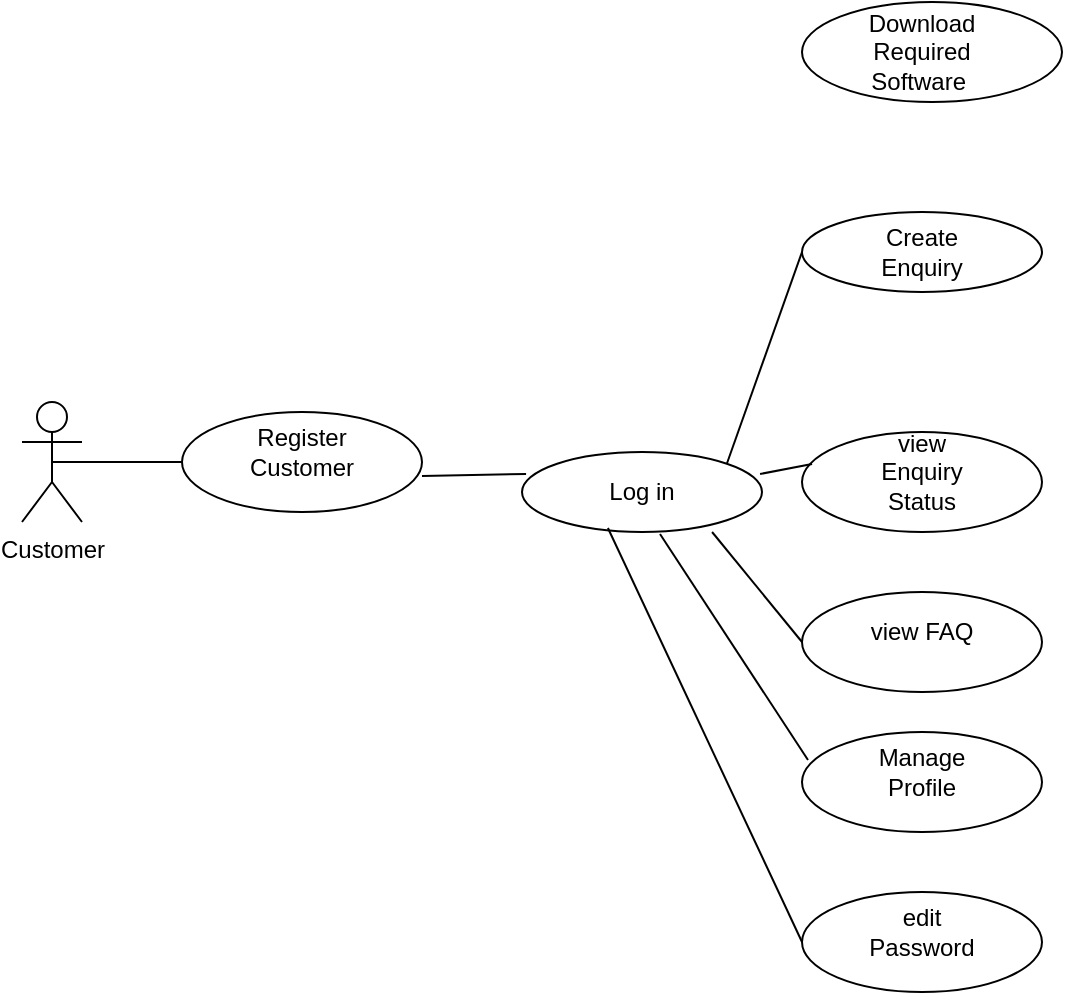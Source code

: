 <mxfile version="21.2.8" type="github">
  <diagram name="Page-1" id="cCaj6I9_EqimoGMLsfV3">
    <mxGraphModel dx="1360" dy="775" grid="1" gridSize="10" guides="1" tooltips="1" connect="1" arrows="1" fold="1" page="1" pageScale="1" pageWidth="827" pageHeight="1169" math="0" shadow="0">
      <root>
        <mxCell id="0" />
        <mxCell id="1" parent="0" />
        <mxCell id="t31nyGQxMdidjz3UWJmn-1" value="Customer" style="shape=umlActor;verticalLabelPosition=bottom;verticalAlign=top;html=1;outlineConnect=0;" vertex="1" parent="1">
          <mxGeometry x="40" y="315" width="30" height="60" as="geometry" />
        </mxCell>
        <mxCell id="t31nyGQxMdidjz3UWJmn-3" value="" style="ellipse;whiteSpace=wrap;html=1;" vertex="1" parent="1">
          <mxGeometry x="430" y="220" width="120" height="40" as="geometry" />
        </mxCell>
        <mxCell id="t31nyGQxMdidjz3UWJmn-4" value="Create Enquiry" style="text;html=1;strokeColor=none;fillColor=none;align=center;verticalAlign=middle;whiteSpace=wrap;rounded=0;" vertex="1" parent="1">
          <mxGeometry x="460" y="225" width="60" height="30" as="geometry" />
        </mxCell>
        <mxCell id="t31nyGQxMdidjz3UWJmn-5" value="" style="ellipse;whiteSpace=wrap;html=1;" vertex="1" parent="1">
          <mxGeometry x="290" y="340" width="120" height="40" as="geometry" />
        </mxCell>
        <mxCell id="t31nyGQxMdidjz3UWJmn-6" value="Log in" style="text;html=1;strokeColor=none;fillColor=none;align=center;verticalAlign=middle;whiteSpace=wrap;rounded=0;" vertex="1" parent="1">
          <mxGeometry x="320" y="345" width="60" height="30" as="geometry" />
        </mxCell>
        <mxCell id="t31nyGQxMdidjz3UWJmn-9" value="" style="ellipse;whiteSpace=wrap;html=1;" vertex="1" parent="1">
          <mxGeometry x="430" y="330" width="120" height="50" as="geometry" />
        </mxCell>
        <mxCell id="t31nyGQxMdidjz3UWJmn-10" value="view Enquiry Status" style="text;html=1;strokeColor=none;fillColor=none;align=center;verticalAlign=middle;whiteSpace=wrap;rounded=0;" vertex="1" parent="1">
          <mxGeometry x="460" y="335" width="60" height="30" as="geometry" />
        </mxCell>
        <mxCell id="t31nyGQxMdidjz3UWJmn-11" value="" style="ellipse;whiteSpace=wrap;html=1;" vertex="1" parent="1">
          <mxGeometry x="430" y="410" width="120" height="50" as="geometry" />
        </mxCell>
        <mxCell id="t31nyGQxMdidjz3UWJmn-12" value="view FAQ" style="text;html=1;strokeColor=none;fillColor=none;align=center;verticalAlign=middle;whiteSpace=wrap;rounded=0;" vertex="1" parent="1">
          <mxGeometry x="460" y="415" width="60" height="30" as="geometry" />
        </mxCell>
        <mxCell id="t31nyGQxMdidjz3UWJmn-13" value="" style="ellipse;whiteSpace=wrap;html=1;" vertex="1" parent="1">
          <mxGeometry x="120" y="320" width="120" height="50" as="geometry" />
        </mxCell>
        <mxCell id="t31nyGQxMdidjz3UWJmn-14" value="Register Customer" style="text;html=1;strokeColor=none;fillColor=none;align=center;verticalAlign=middle;whiteSpace=wrap;rounded=0;" vertex="1" parent="1">
          <mxGeometry x="150" y="325" width="60" height="30" as="geometry" />
        </mxCell>
        <mxCell id="t31nyGQxMdidjz3UWJmn-16" value="" style="ellipse;whiteSpace=wrap;html=1;" vertex="1" parent="1">
          <mxGeometry x="430" y="480" width="120" height="50" as="geometry" />
        </mxCell>
        <mxCell id="t31nyGQxMdidjz3UWJmn-17" value="Manage Profile" style="text;html=1;strokeColor=none;fillColor=none;align=center;verticalAlign=middle;whiteSpace=wrap;rounded=0;" vertex="1" parent="1">
          <mxGeometry x="460" y="485" width="60" height="30" as="geometry" />
        </mxCell>
        <mxCell id="t31nyGQxMdidjz3UWJmn-21" value="" style="ellipse;whiteSpace=wrap;html=1;" vertex="1" parent="1">
          <mxGeometry x="430" y="560" width="120" height="50" as="geometry" />
        </mxCell>
        <mxCell id="t31nyGQxMdidjz3UWJmn-22" value="edit Password" style="text;html=1;strokeColor=none;fillColor=none;align=center;verticalAlign=middle;whiteSpace=wrap;rounded=0;" vertex="1" parent="1">
          <mxGeometry x="460" y="565" width="60" height="30" as="geometry" />
        </mxCell>
        <mxCell id="t31nyGQxMdidjz3UWJmn-23" value="" style="endArrow=none;html=1;rounded=0;exitX=0.5;exitY=0.5;exitDx=0;exitDy=0;exitPerimeter=0;entryX=0;entryY=0.5;entryDx=0;entryDy=0;" edge="1" parent="1" source="t31nyGQxMdidjz3UWJmn-1" target="t31nyGQxMdidjz3UWJmn-13">
          <mxGeometry width="50" height="50" relative="1" as="geometry">
            <mxPoint x="390" y="440" as="sourcePoint" />
            <mxPoint x="440" y="390" as="targetPoint" />
          </mxGeometry>
        </mxCell>
        <mxCell id="t31nyGQxMdidjz3UWJmn-24" value="" style="endArrow=none;html=1;rounded=0;exitX=1;exitY=0.64;exitDx=0;exitDy=0;exitPerimeter=0;entryX=0.017;entryY=0.275;entryDx=0;entryDy=0;entryPerimeter=0;" edge="1" parent="1" source="t31nyGQxMdidjz3UWJmn-13" target="t31nyGQxMdidjz3UWJmn-5">
          <mxGeometry width="50" height="50" relative="1" as="geometry">
            <mxPoint x="390" y="440" as="sourcePoint" />
            <mxPoint x="440" y="390" as="targetPoint" />
          </mxGeometry>
        </mxCell>
        <mxCell id="t31nyGQxMdidjz3UWJmn-25" value="" style="endArrow=none;html=1;rounded=0;entryX=0;entryY=0.5;entryDx=0;entryDy=0;exitX=1;exitY=0;exitDx=0;exitDy=0;" edge="1" parent="1" source="t31nyGQxMdidjz3UWJmn-5" target="t31nyGQxMdidjz3UWJmn-3">
          <mxGeometry width="50" height="50" relative="1" as="geometry">
            <mxPoint x="390" y="440" as="sourcePoint" />
            <mxPoint x="440" y="390" as="targetPoint" />
          </mxGeometry>
        </mxCell>
        <mxCell id="t31nyGQxMdidjz3UWJmn-26" value="" style="endArrow=none;html=1;rounded=0;entryX=0.042;entryY=0.32;entryDx=0;entryDy=0;entryPerimeter=0;exitX=0.992;exitY=0.275;exitDx=0;exitDy=0;exitPerimeter=0;" edge="1" parent="1" source="t31nyGQxMdidjz3UWJmn-5" target="t31nyGQxMdidjz3UWJmn-9">
          <mxGeometry width="50" height="50" relative="1" as="geometry">
            <mxPoint x="390" y="440" as="sourcePoint" />
            <mxPoint x="440" y="390" as="targetPoint" />
          </mxGeometry>
        </mxCell>
        <mxCell id="t31nyGQxMdidjz3UWJmn-27" value="" style="endArrow=none;html=1;rounded=0;entryX=0;entryY=0.5;entryDx=0;entryDy=0;exitX=0.792;exitY=1;exitDx=0;exitDy=0;exitPerimeter=0;" edge="1" parent="1" source="t31nyGQxMdidjz3UWJmn-5" target="t31nyGQxMdidjz3UWJmn-11">
          <mxGeometry width="50" height="50" relative="1" as="geometry">
            <mxPoint x="390" y="440" as="sourcePoint" />
            <mxPoint x="440" y="390" as="targetPoint" />
          </mxGeometry>
        </mxCell>
        <mxCell id="t31nyGQxMdidjz3UWJmn-30" value="" style="endArrow=none;html=1;rounded=0;exitX=0.575;exitY=1.025;exitDx=0;exitDy=0;entryX=0.025;entryY=0.28;entryDx=0;entryDy=0;entryPerimeter=0;exitPerimeter=0;" edge="1" parent="1" source="t31nyGQxMdidjz3UWJmn-5" target="t31nyGQxMdidjz3UWJmn-16">
          <mxGeometry width="50" height="50" relative="1" as="geometry">
            <mxPoint x="390" y="440" as="sourcePoint" />
            <mxPoint x="440" y="390" as="targetPoint" />
          </mxGeometry>
        </mxCell>
        <mxCell id="t31nyGQxMdidjz3UWJmn-31" value="" style="endArrow=none;html=1;rounded=0;exitX=0.358;exitY=0.95;exitDx=0;exitDy=0;exitPerimeter=0;entryX=0;entryY=0.5;entryDx=0;entryDy=0;" edge="1" parent="1" source="t31nyGQxMdidjz3UWJmn-5" target="t31nyGQxMdidjz3UWJmn-21">
          <mxGeometry width="50" height="50" relative="1" as="geometry">
            <mxPoint x="390" y="440" as="sourcePoint" />
            <mxPoint x="440" y="390" as="targetPoint" />
          </mxGeometry>
        </mxCell>
        <mxCell id="t31nyGQxMdidjz3UWJmn-32" value="" style="ellipse;whiteSpace=wrap;html=1;" vertex="1" parent="1">
          <mxGeometry x="430" y="115" width="130" height="50" as="geometry" />
        </mxCell>
        <mxCell id="t31nyGQxMdidjz3UWJmn-33" value="Download Required Software&amp;nbsp;" style="text;html=1;strokeColor=none;fillColor=none;align=center;verticalAlign=middle;whiteSpace=wrap;rounded=0;" vertex="1" parent="1">
          <mxGeometry x="460" y="125" width="60" height="30" as="geometry" />
        </mxCell>
      </root>
    </mxGraphModel>
  </diagram>
</mxfile>
